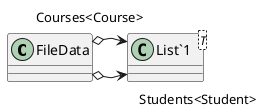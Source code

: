 @startuml
class FileData {
}
class "List`1"<T> {
}
FileData o-> "Students<Student>" "List`1"
FileData o-> "Courses<Course>" "List`1"
@enduml
